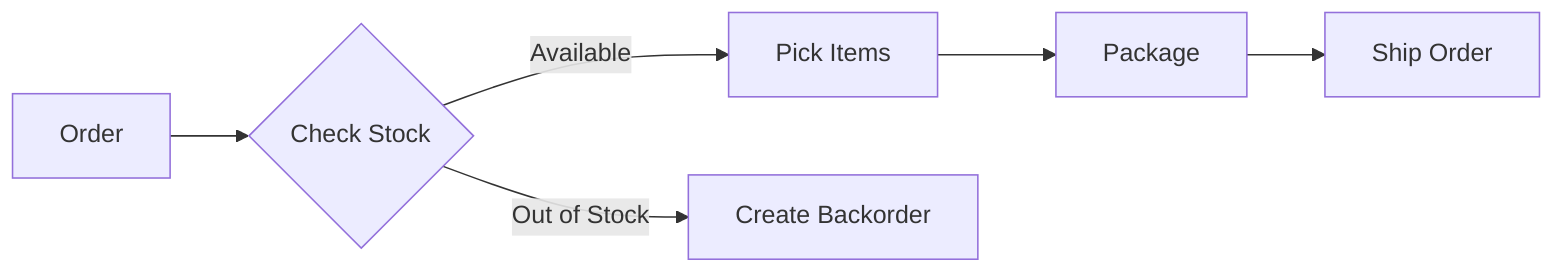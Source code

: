 flowchart LR
    Order --> Inventory{Check Stock}
    Inventory -->|Available| Pick[Pick Items]
    Inventory -->|Out of Stock| Backorder[Create Backorder]
    Pick --> Pack[Package]
    Pack --> Ship[Ship Order]